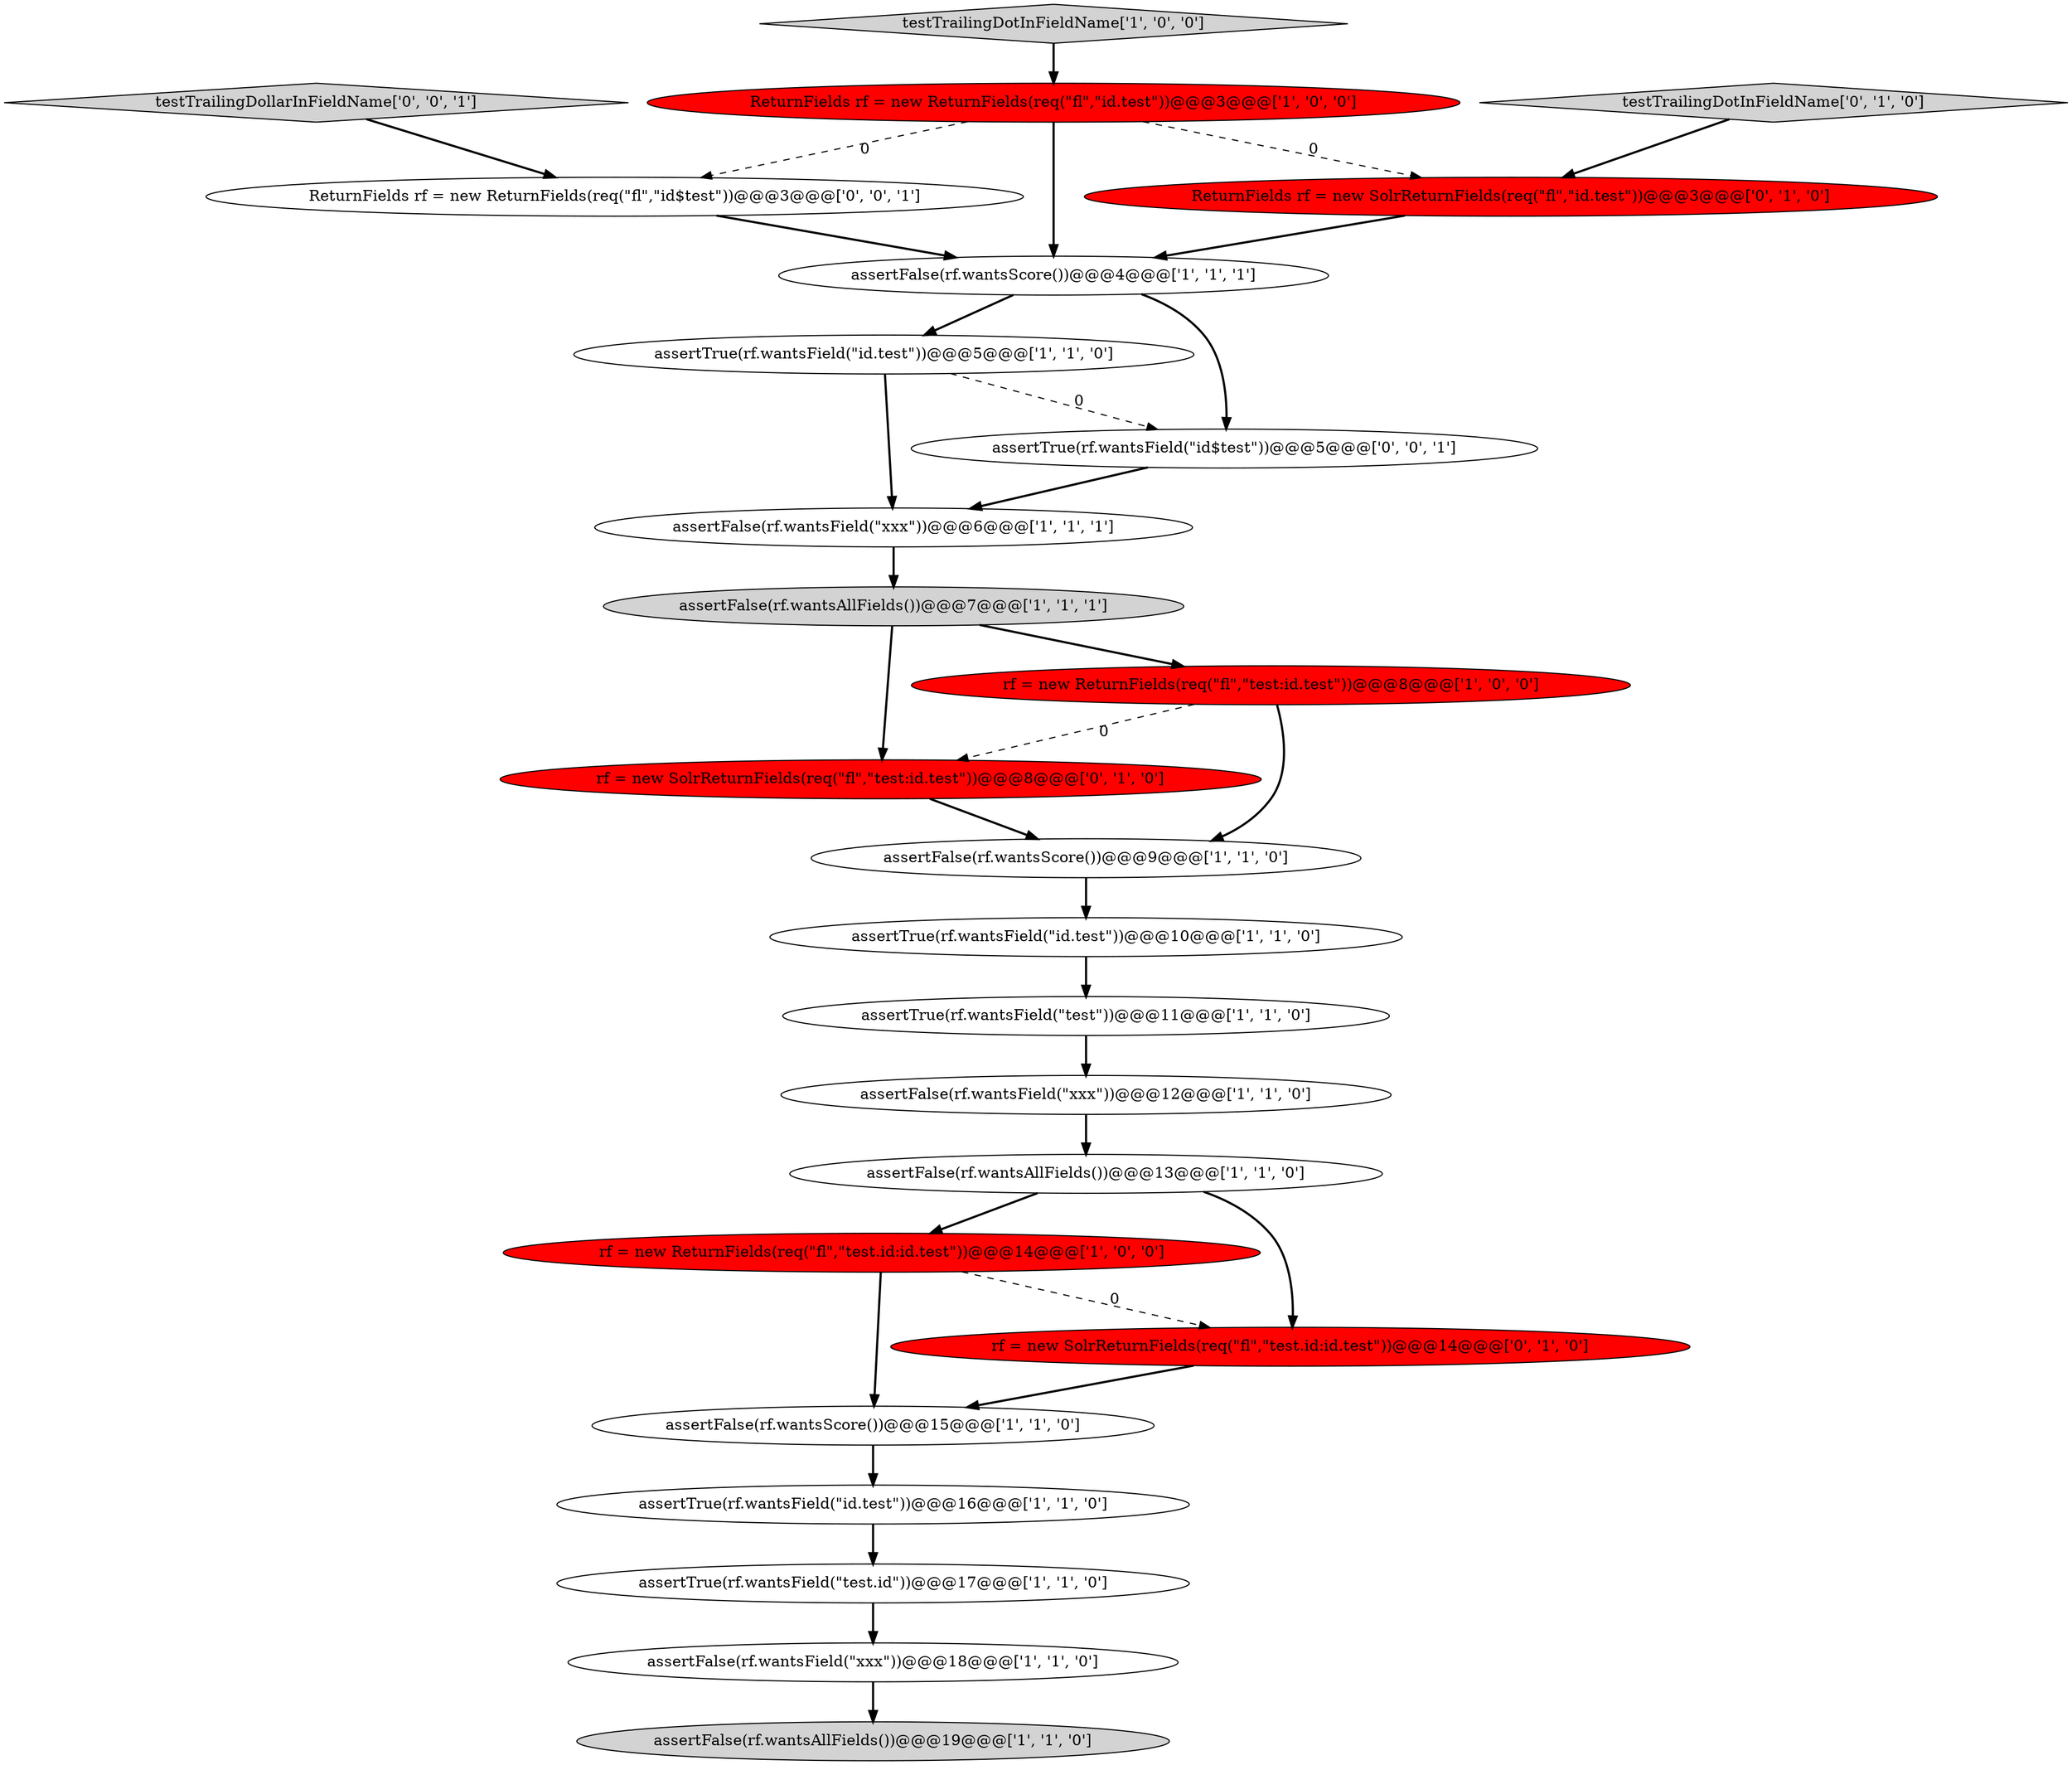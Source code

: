 digraph {
3 [style = filled, label = "rf = new ReturnFields(req(\"fl\",\"test.id:id.test\"))@@@14@@@['1', '0', '0']", fillcolor = red, shape = ellipse image = "AAA1AAABBB1BBB"];
17 [style = filled, label = "assertFalse(rf.wantsField(\"xxx\"))@@@6@@@['1', '1', '1']", fillcolor = white, shape = ellipse image = "AAA0AAABBB1BBB"];
13 [style = filled, label = "assertFalse(rf.wantsField(\"xxx\"))@@@18@@@['1', '1', '0']", fillcolor = white, shape = ellipse image = "AAA0AAABBB1BBB"];
19 [style = filled, label = "rf = new SolrReturnFields(req(\"fl\",\"test:id.test\"))@@@8@@@['0', '1', '0']", fillcolor = red, shape = ellipse image = "AAA1AAABBB2BBB"];
2 [style = filled, label = "assertTrue(rf.wantsField(\"test.id\"))@@@17@@@['1', '1', '0']", fillcolor = white, shape = ellipse image = "AAA0AAABBB1BBB"];
10 [style = filled, label = "ReturnFields rf = new ReturnFields(req(\"fl\",\"id.test\"))@@@3@@@['1', '0', '0']", fillcolor = red, shape = ellipse image = "AAA1AAABBB1BBB"];
24 [style = filled, label = "ReturnFields rf = new ReturnFields(req(\"fl\",\"id$test\"))@@@3@@@['0', '0', '1']", fillcolor = white, shape = ellipse image = "AAA0AAABBB3BBB"];
1 [style = filled, label = "assertTrue(rf.wantsField(\"test\"))@@@11@@@['1', '1', '0']", fillcolor = white, shape = ellipse image = "AAA0AAABBB1BBB"];
14 [style = filled, label = "assertTrue(rf.wantsField(\"id.test\"))@@@5@@@['1', '1', '0']", fillcolor = white, shape = ellipse image = "AAA0AAABBB1BBB"];
21 [style = filled, label = "testTrailingDotInFieldName['0', '1', '0']", fillcolor = lightgray, shape = diamond image = "AAA0AAABBB2BBB"];
8 [style = filled, label = "assertFalse(rf.wantsAllFields())@@@13@@@['1', '1', '0']", fillcolor = white, shape = ellipse image = "AAA0AAABBB1BBB"];
6 [style = filled, label = "assertFalse(rf.wantsScore())@@@4@@@['1', '1', '1']", fillcolor = white, shape = ellipse image = "AAA0AAABBB1BBB"];
12 [style = filled, label = "assertFalse(rf.wantsField(\"xxx\"))@@@12@@@['1', '1', '0']", fillcolor = white, shape = ellipse image = "AAA0AAABBB1BBB"];
7 [style = filled, label = "assertTrue(rf.wantsField(\"id.test\"))@@@10@@@['1', '1', '0']", fillcolor = white, shape = ellipse image = "AAA0AAABBB1BBB"];
5 [style = filled, label = "assertFalse(rf.wantsAllFields())@@@19@@@['1', '1', '0']", fillcolor = lightgray, shape = ellipse image = "AAA0AAABBB1BBB"];
11 [style = filled, label = "testTrailingDotInFieldName['1', '0', '0']", fillcolor = lightgray, shape = diamond image = "AAA0AAABBB1BBB"];
16 [style = filled, label = "rf = new ReturnFields(req(\"fl\",\"test:id.test\"))@@@8@@@['1', '0', '0']", fillcolor = red, shape = ellipse image = "AAA1AAABBB1BBB"];
23 [style = filled, label = "testTrailingDollarInFieldName['0', '0', '1']", fillcolor = lightgray, shape = diamond image = "AAA0AAABBB3BBB"];
9 [style = filled, label = "assertFalse(rf.wantsScore())@@@9@@@['1', '1', '0']", fillcolor = white, shape = ellipse image = "AAA0AAABBB1BBB"];
22 [style = filled, label = "assertTrue(rf.wantsField(\"id$test\"))@@@5@@@['0', '0', '1']", fillcolor = white, shape = ellipse image = "AAA0AAABBB3BBB"];
20 [style = filled, label = "rf = new SolrReturnFields(req(\"fl\",\"test.id:id.test\"))@@@14@@@['0', '1', '0']", fillcolor = red, shape = ellipse image = "AAA1AAABBB2BBB"];
0 [style = filled, label = "assertFalse(rf.wantsAllFields())@@@7@@@['1', '1', '1']", fillcolor = lightgray, shape = ellipse image = "AAA0AAABBB1BBB"];
15 [style = filled, label = "assertFalse(rf.wantsScore())@@@15@@@['1', '1', '0']", fillcolor = white, shape = ellipse image = "AAA0AAABBB1BBB"];
4 [style = filled, label = "assertTrue(rf.wantsField(\"id.test\"))@@@16@@@['1', '1', '0']", fillcolor = white, shape = ellipse image = "AAA0AAABBB1BBB"];
18 [style = filled, label = "ReturnFields rf = new SolrReturnFields(req(\"fl\",\"id.test\"))@@@3@@@['0', '1', '0']", fillcolor = red, shape = ellipse image = "AAA1AAABBB2BBB"];
0->16 [style = bold, label=""];
7->1 [style = bold, label=""];
16->19 [style = dashed, label="0"];
6->22 [style = bold, label=""];
0->19 [style = bold, label=""];
8->3 [style = bold, label=""];
14->22 [style = dashed, label="0"];
14->17 [style = bold, label=""];
3->15 [style = bold, label=""];
4->2 [style = bold, label=""];
9->7 [style = bold, label=""];
10->6 [style = bold, label=""];
21->18 [style = bold, label=""];
2->13 [style = bold, label=""];
6->14 [style = bold, label=""];
23->24 [style = bold, label=""];
17->0 [style = bold, label=""];
8->20 [style = bold, label=""];
19->9 [style = bold, label=""];
18->6 [style = bold, label=""];
11->10 [style = bold, label=""];
12->8 [style = bold, label=""];
3->20 [style = dashed, label="0"];
15->4 [style = bold, label=""];
1->12 [style = bold, label=""];
13->5 [style = bold, label=""];
22->17 [style = bold, label=""];
24->6 [style = bold, label=""];
20->15 [style = bold, label=""];
10->24 [style = dashed, label="0"];
16->9 [style = bold, label=""];
10->18 [style = dashed, label="0"];
}
